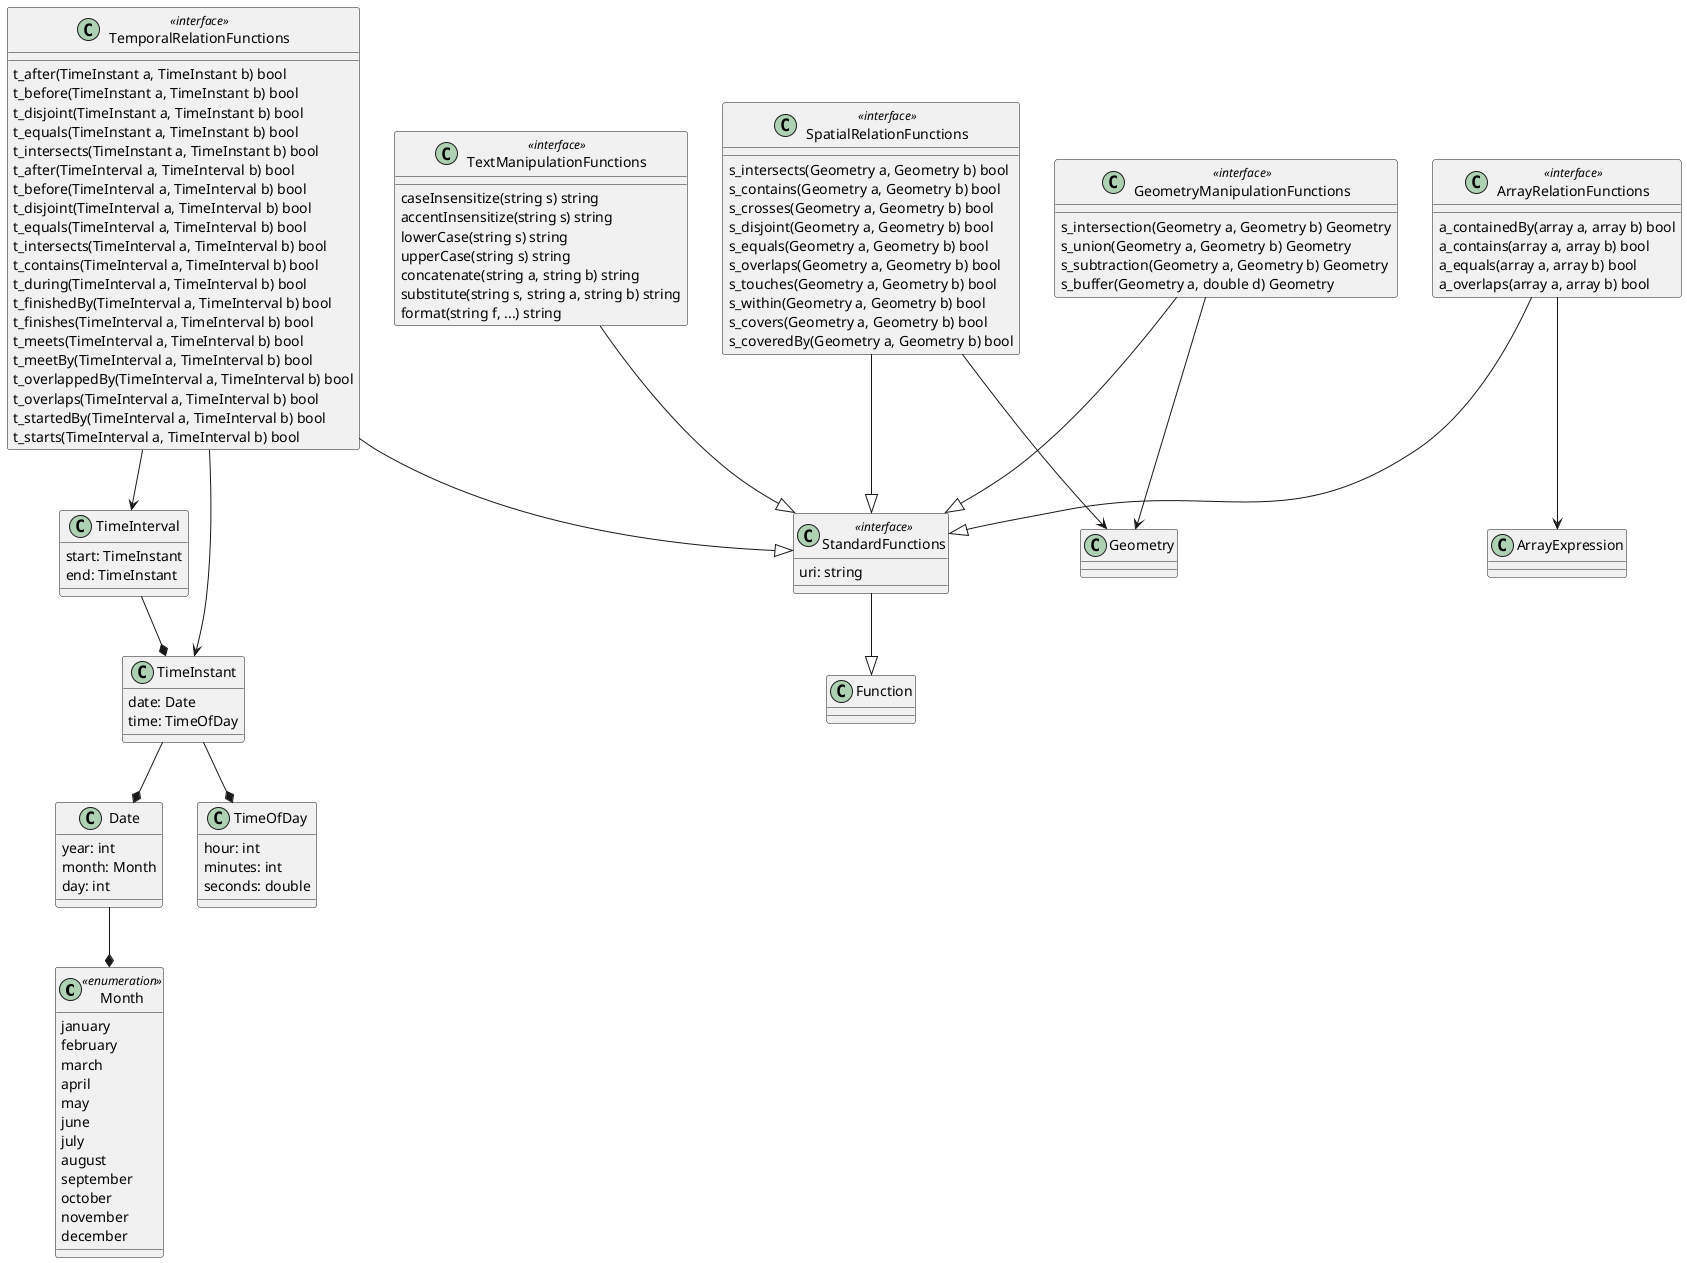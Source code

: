 @startuml
class Month <<enumeration>>
Month : january
Month : february
Month : march
Month : april
Month : may
Month : june
Month : july
Month : august
Month : september
Month : october
Month : november
Month : december

Date : year: int
Date : month: Month
Date : day: int

Date --* Month

TimeOfDay : hour: int
TimeOfDay : minutes: int
TimeOfDay : seconds: double

TimeInstant : date: Date
TimeInstant : time: TimeOfDay

TimeInstant --* Date
TimeInstant --* TimeOfDay

TimeInterval : start: TimeInstant
TimeInterval : end: TimeInstant

TimeInterval --* TimeInstant

class StandardFunctions <<interface>>
StandardFunctions : uri: string

StandardFunctions --|> Function

class TextManipulationFunctions <<interface>>
TextManipulationFunctions : caseInsensitize(string s) string
TextManipulationFunctions : accentInsensitize(string s) string
TextManipulationFunctions : lowerCase(string s) string
TextManipulationFunctions : upperCase(string s) string
TextManipulationFunctions : concatenate(string a, string b) string
TextManipulationFunctions : substitute(string s, string a, string b) string
TextManipulationFunctions : format(string f, ...) string

TextManipulationFunctions --|> StandardFunctions

class GeometryManipulationFunctions <<interface>>
GeometryManipulationFunctions : s_intersection(Geometry a, Geometry b) Geometry
GeometryManipulationFunctions : s_union(Geometry a, Geometry b) Geometry
GeometryManipulationFunctions : s_subtraction(Geometry a, Geometry b) Geometry
GeometryManipulationFunctions : s_buffer(Geometry a, double d) Geometry

GeometryManipulationFunctions --|> StandardFunctions
GeometryManipulationFunctions --> Geometry

class SpatialRelationFunctions <<interface>>
SpatialRelationFunctions : s_intersects(Geometry a, Geometry b) bool
SpatialRelationFunctions : s_contains(Geometry a, Geometry b) bool
SpatialRelationFunctions : s_crosses(Geometry a, Geometry b) bool
SpatialRelationFunctions : s_disjoint(Geometry a, Geometry b) bool
SpatialRelationFunctions : s_equals(Geometry a, Geometry b) bool
SpatialRelationFunctions : s_overlaps(Geometry a, Geometry b) bool
SpatialRelationFunctions : s_touches(Geometry a, Geometry b) bool
SpatialRelationFunctions : s_within(Geometry a, Geometry b) bool
SpatialRelationFunctions : s_covers(Geometry a, Geometry b) bool
SpatialRelationFunctions : s_coveredBy(Geometry a, Geometry b) bool

SpatialRelationFunctions --|> StandardFunctions
SpatialRelationFunctions --> Geometry

class TemporalRelationFunctions <<interface>>
TemporalRelationFunctions : t_after(TimeInstant a, TimeInstant b) bool
TemporalRelationFunctions : t_before(TimeInstant a, TimeInstant b) bool
TemporalRelationFunctions : t_disjoint(TimeInstant a, TimeInstant b) bool
TemporalRelationFunctions : t_equals(TimeInstant a, TimeInstant b) bool
TemporalRelationFunctions : t_intersects(TimeInstant a, TimeInstant b) bool
TemporalRelationFunctions : t_after(TimeInterval a, TimeInterval b) bool
TemporalRelationFunctions : t_before(TimeInterval a, TimeInterval b) bool
TemporalRelationFunctions : t_disjoint(TimeInterval a, TimeInterval b) bool
TemporalRelationFunctions : t_equals(TimeInterval a, TimeInterval b) bool
TemporalRelationFunctions : t_intersects(TimeInterval a, TimeInterval b) bool
TemporalRelationFunctions : t_contains(TimeInterval a, TimeInterval b) bool
TemporalRelationFunctions : t_during(TimeInterval a, TimeInterval b) bool
TemporalRelationFunctions : t_finishedBy(TimeInterval a, TimeInterval b) bool
TemporalRelationFunctions : t_finishes(TimeInterval a, TimeInterval b) bool
TemporalRelationFunctions : t_meets(TimeInterval a, TimeInterval b) bool
TemporalRelationFunctions : t_meetBy(TimeInterval a, TimeInterval b) bool
TemporalRelationFunctions : t_overlappedBy(TimeInterval a, TimeInterval b) bool
TemporalRelationFunctions : t_overlaps(TimeInterval a, TimeInterval b) bool
TemporalRelationFunctions : t_startedBy(TimeInterval a, TimeInterval b) bool
TemporalRelationFunctions : t_starts(TimeInterval a, TimeInterval b) bool

TemporalRelationFunctions --|> StandardFunctions
TemporalRelationFunctions --> TimeInstant
TemporalRelationFunctions --> TimeInterval

class ArrayRelationFunctions <<interface>>
ArrayRelationFunctions : a_containedBy(array a, array b) bool
ArrayRelationFunctions : a_contains(array a, array b) bool
ArrayRelationFunctions : a_equals(array a, array b) bool
ArrayRelationFunctions : a_overlaps(array a, array b) bool

ArrayRelationFunctions --|> StandardFunctions
ArrayRelationFunctions --> ArrayExpression
@enduml


